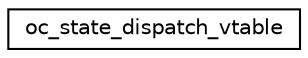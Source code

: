 digraph "Graphical Class Hierarchy"
{
  edge [fontname="Helvetica",fontsize="10",labelfontname="Helvetica",labelfontsize="10"];
  node [fontname="Helvetica",fontsize="10",shape=record];
  rankdir="LR";
  Node1 [label="oc_state_dispatch_vtable",height=0.2,width=0.4,color="black", fillcolor="white", style="filled",URL="$structoc__state__dispatch__vtable.html"];
}
